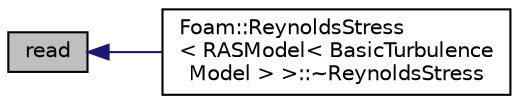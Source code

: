 digraph "read"
{
  bgcolor="transparent";
  edge [fontname="Helvetica",fontsize="10",labelfontname="Helvetica",labelfontsize="10"];
  node [fontname="Helvetica",fontsize="10",shape=record];
  rankdir="LR";
  Node1 [label="read",height=0.2,width=0.4,color="black", fillcolor="grey75", style="filled", fontcolor="black"];
  Node1 -> Node2 [dir="back",color="midnightblue",fontsize="10",style="solid",fontname="Helvetica"];
  Node2 [label="Foam::ReynoldsStress\l\< RASModel\< BasicTurbulence\lModel \> \>::~ReynoldsStress",height=0.2,width=0.4,color="black",URL="$a02197.html#a216bae752eb9247a67811eb21b8672b6",tooltip="Destructor. "];
}
